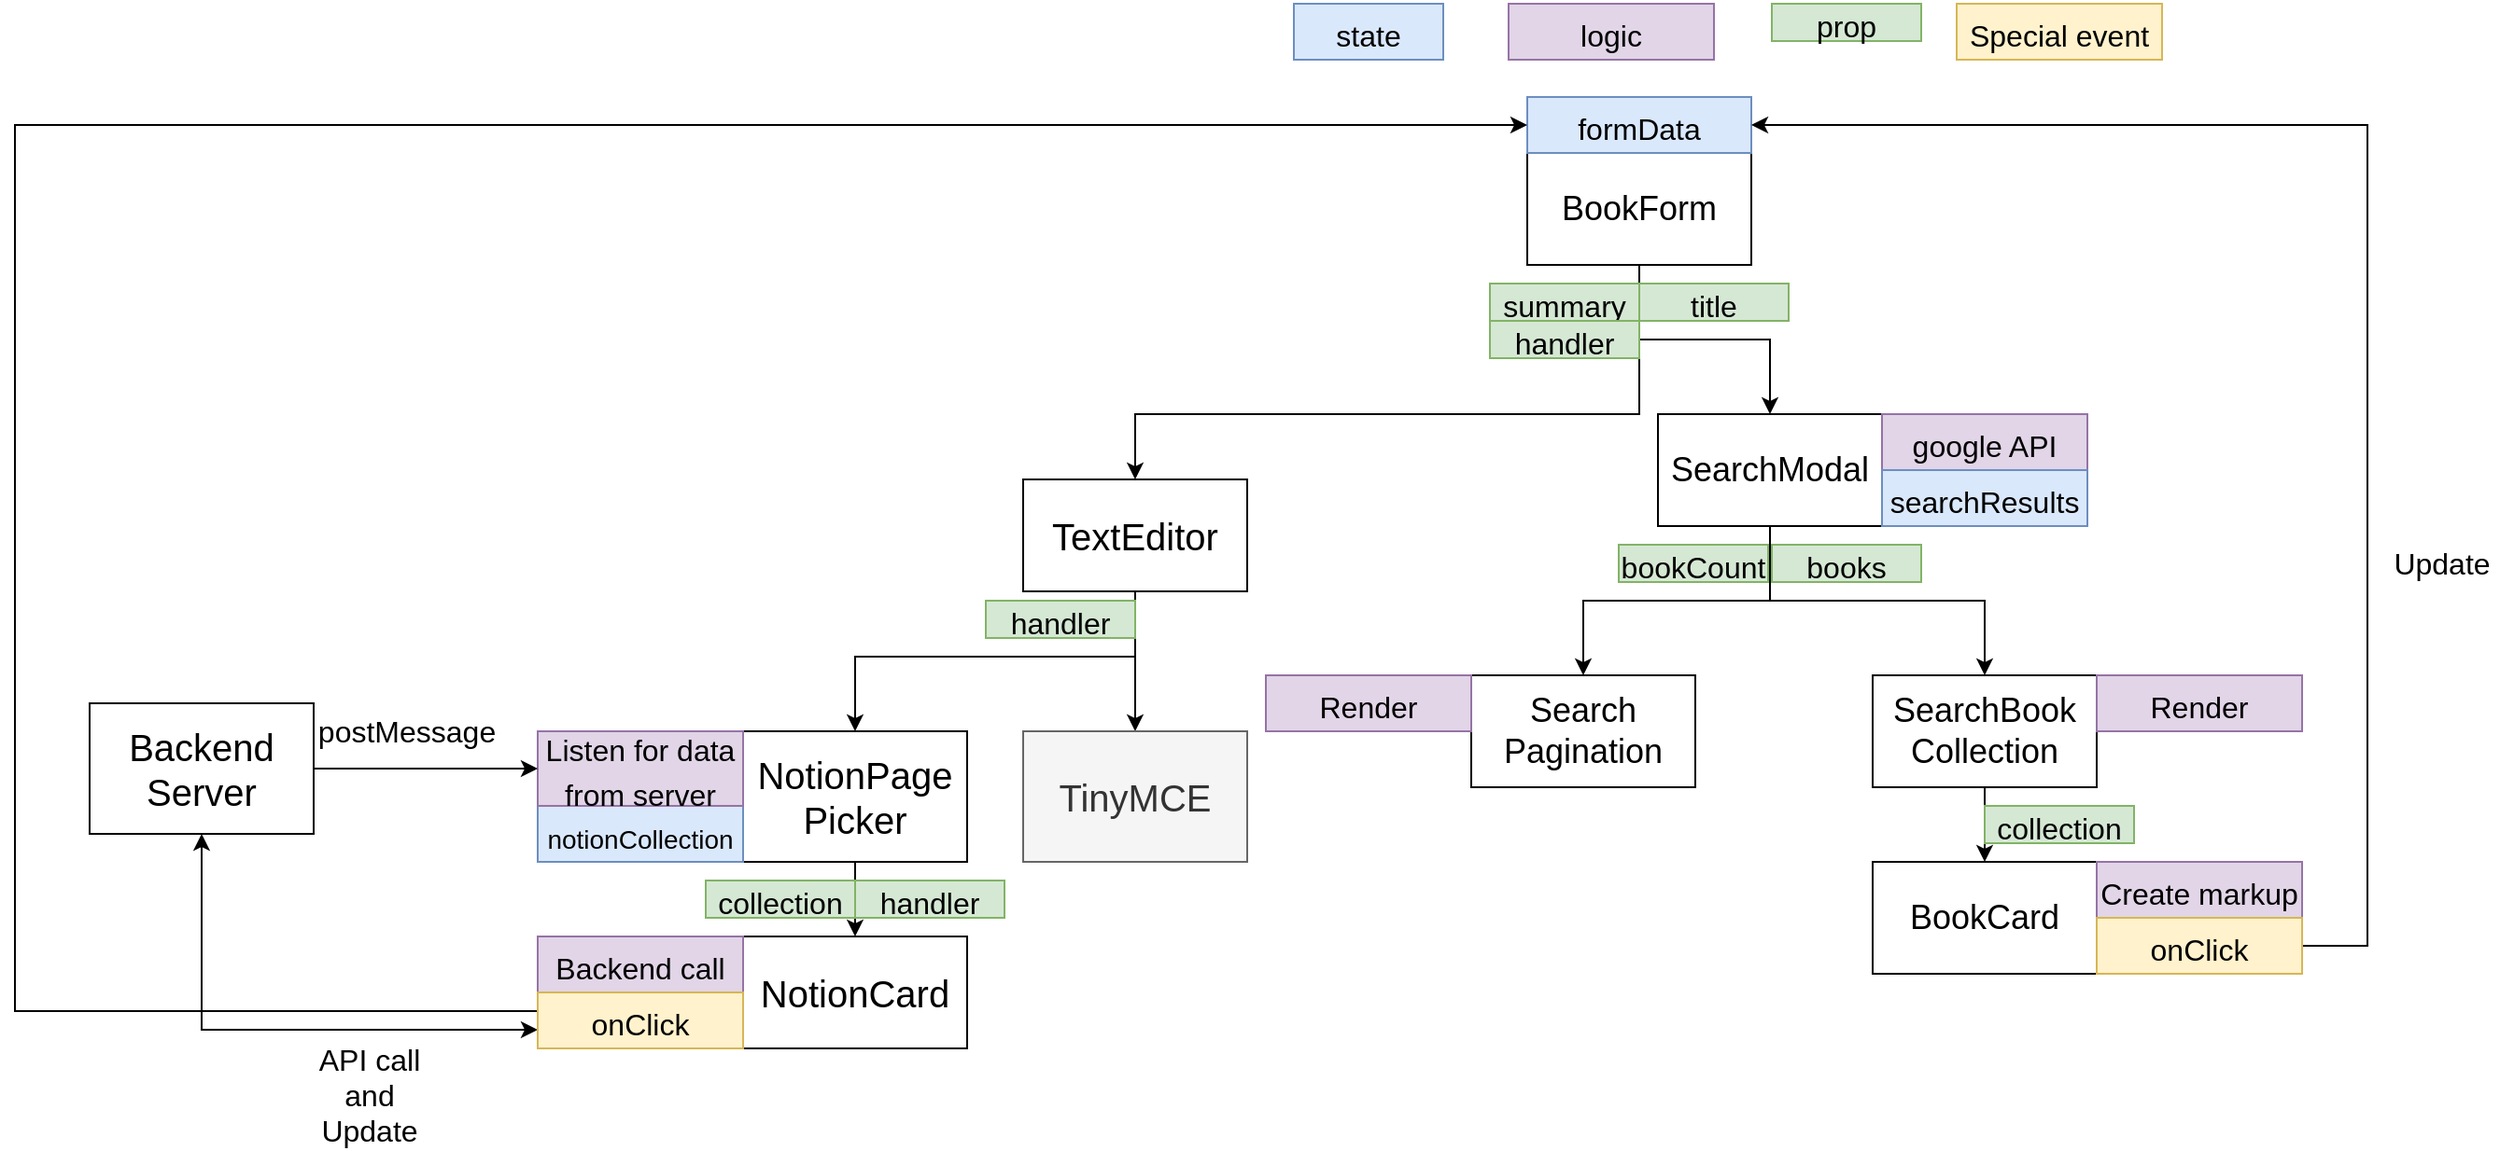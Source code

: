 <mxfile version="19.0.3" type="device"><diagram id="dOCJc_TiugMEIECOGaRp" name="Page-1"><mxGraphModel dx="1888" dy="649" grid="1" gridSize="10" guides="1" tooltips="1" connect="1" arrows="1" fold="1" page="1" pageScale="1" pageWidth="850" pageHeight="1100" math="0" shadow="0"><root><mxCell id="0"/><mxCell id="1" parent="0"/><mxCell id="hMF-fRqCWcI_cSFmfncq-7" value="" style="edgeStyle=orthogonalEdgeStyle;rounded=0;orthogonalLoop=1;jettySize=auto;html=1;fontSize=15;" parent="1" source="hMF-fRqCWcI_cSFmfncq-2" target="hMF-fRqCWcI_cSFmfncq-4" edge="1"><mxGeometry relative="1" as="geometry"/></mxCell><mxCell id="hMF-fRqCWcI_cSFmfncq-2" value="&lt;font style=&quot;font-size: 18px;&quot;&gt;BookForm&lt;/font&gt;" style="rounded=0;whiteSpace=wrap;html=1;" parent="1" vertex="1"><mxGeometry x="380" y="100" width="120" height="60" as="geometry"/></mxCell><mxCell id="hMF-fRqCWcI_cSFmfncq-33" style="edgeStyle=orthogonalEdgeStyle;rounded=0;orthogonalLoop=1;jettySize=auto;html=1;entryX=0.5;entryY=1;entryDx=0;entryDy=0;fontSize=16;endArrow=none;endFill=0;startArrow=classic;startFill=1;" parent="1" source="hMF-fRqCWcI_cSFmfncq-3" target="hMF-fRqCWcI_cSFmfncq-2" edge="1"><mxGeometry relative="1" as="geometry"><Array as="points"><mxPoint x="170" y="240"/><mxPoint x="440" y="240"/></Array></mxGeometry></mxCell><mxCell id="hMF-fRqCWcI_cSFmfncq-38" style="edgeStyle=orthogonalEdgeStyle;rounded=0;orthogonalLoop=1;jettySize=auto;html=1;fontSize=16;startArrow=none;startFill=0;endArrow=classic;endFill=1;" parent="1" source="hMF-fRqCWcI_cSFmfncq-3" target="hMF-fRqCWcI_cSFmfncq-37" edge="1"><mxGeometry relative="1" as="geometry"><Array as="points"><mxPoint x="170" y="370"/><mxPoint x="20" y="370"/></Array></mxGeometry></mxCell><mxCell id="hMF-fRqCWcI_cSFmfncq-3" value="&lt;span style=&quot;font-size: 20px;&quot;&gt;TextEditor&lt;/span&gt;" style="rounded=0;whiteSpace=wrap;html=1;" parent="1" vertex="1"><mxGeometry x="110" y="275" width="120" height="60" as="geometry"/></mxCell><mxCell id="hMF-fRqCWcI_cSFmfncq-13" value="" style="edgeStyle=orthogonalEdgeStyle;rounded=0;orthogonalLoop=1;jettySize=auto;html=1;fontSize=18;" parent="1" source="hMF-fRqCWcI_cSFmfncq-4" target="hMF-fRqCWcI_cSFmfncq-12" edge="1"><mxGeometry relative="1" as="geometry"/></mxCell><mxCell id="hMF-fRqCWcI_cSFmfncq-15" style="edgeStyle=orthogonalEdgeStyle;rounded=0;orthogonalLoop=1;jettySize=auto;html=1;entryX=0.5;entryY=0;entryDx=0;entryDy=0;fontSize=18;" parent="1" source="hMF-fRqCWcI_cSFmfncq-4" target="hMF-fRqCWcI_cSFmfncq-11" edge="1"><mxGeometry relative="1" as="geometry"/></mxCell><mxCell id="hMF-fRqCWcI_cSFmfncq-4" value="&lt;font style=&quot;font-size: 18px;&quot;&gt;SearchModal&lt;/font&gt;" style="rounded=0;whiteSpace=wrap;html=1;" parent="1" vertex="1"><mxGeometry x="450" y="240" width="120" height="60" as="geometry"/></mxCell><mxCell id="hMF-fRqCWcI_cSFmfncq-5" value="&lt;font style=&quot;font-size: 16px;&quot;&gt;formData&lt;/font&gt;" style="rounded=0;whiteSpace=wrap;html=1;fontSize=20;fillColor=#dae8fc;strokeColor=#6c8ebf;" parent="1" vertex="1"><mxGeometry x="380" y="70" width="120" height="30" as="geometry"/></mxCell><mxCell id="hMF-fRqCWcI_cSFmfncq-6" value="&lt;span style=&quot;font-size: 16px;&quot;&gt;google API&lt;/span&gt;" style="rounded=0;whiteSpace=wrap;html=1;fontSize=20;fillColor=#e1d5e7;strokeColor=#9673a6;" parent="1" vertex="1"><mxGeometry x="570" y="240" width="110" height="30" as="geometry"/></mxCell><mxCell id="hMF-fRqCWcI_cSFmfncq-8" value="&lt;font style=&quot;font-size: 16px;&quot;&gt;title&lt;/font&gt;" style="rounded=0;whiteSpace=wrap;html=1;fontSize=20;fillColor=#d5e8d4;strokeColor=#82b366;" parent="1" vertex="1"><mxGeometry x="440" y="170" width="80" height="20" as="geometry"/></mxCell><mxCell id="hMF-fRqCWcI_cSFmfncq-10" value="&lt;span style=&quot;font-size: 16px;&quot;&gt;searchResults&lt;/span&gt;" style="rounded=0;whiteSpace=wrap;html=1;fontSize=20;fillColor=#dae8fc;strokeColor=#6c8ebf;" parent="1" vertex="1"><mxGeometry x="570" y="270" width="110" height="30" as="geometry"/></mxCell><mxCell id="hMF-fRqCWcI_cSFmfncq-22" value="" style="edgeStyle=orthogonalEdgeStyle;rounded=0;orthogonalLoop=1;jettySize=auto;html=1;fontSize=16;" parent="1" source="hMF-fRqCWcI_cSFmfncq-11" target="hMF-fRqCWcI_cSFmfncq-20" edge="1"><mxGeometry relative="1" as="geometry"/></mxCell><mxCell id="hMF-fRqCWcI_cSFmfncq-11" value="&lt;span style=&quot;font-size: 18px;&quot;&gt;SearchBook&lt;br&gt;Collection&lt;/span&gt;" style="rounded=0;whiteSpace=wrap;html=1;" parent="1" vertex="1"><mxGeometry x="565" y="380" width="120" height="60" as="geometry"/></mxCell><mxCell id="hMF-fRqCWcI_cSFmfncq-12" value="&lt;font style=&quot;font-size: 18px;&quot;&gt;Search&lt;br&gt;Pagination&lt;/font&gt;" style="rounded=0;whiteSpace=wrap;html=1;" parent="1" vertex="1"><mxGeometry x="350" y="380" width="120" height="60" as="geometry"/></mxCell><mxCell id="hMF-fRqCWcI_cSFmfncq-16" value="&lt;font style=&quot;font-size: 16px;&quot;&gt;books&lt;/font&gt;" style="rounded=0;whiteSpace=wrap;html=1;fontSize=20;fillColor=#d5e8d4;strokeColor=#82b366;" parent="1" vertex="1"><mxGeometry x="511" y="310" width="80" height="20" as="geometry"/></mxCell><mxCell id="hMF-fRqCWcI_cSFmfncq-17" value="&lt;font style=&quot;font-size: 16px;&quot;&gt;bookCount&lt;/font&gt;" style="rounded=0;whiteSpace=wrap;html=1;fontSize=20;fillColor=#d5e8d4;strokeColor=#82b366;" parent="1" vertex="1"><mxGeometry x="429" y="310" width="80" height="20" as="geometry"/></mxCell><mxCell id="hMF-fRqCWcI_cSFmfncq-19" value="&lt;font style=&quot;font-size: 16px;&quot;&gt;Render&lt;/font&gt;" style="rounded=0;whiteSpace=wrap;html=1;fontSize=20;fillColor=#e1d5e7;strokeColor=#9673a6;" parent="1" vertex="1"><mxGeometry x="240" y="380" width="110" height="30" as="geometry"/></mxCell><mxCell id="hMF-fRqCWcI_cSFmfncq-20" value="&lt;span style=&quot;font-size: 18px;&quot;&gt;BookCard&lt;/span&gt;" style="rounded=0;whiteSpace=wrap;html=1;" parent="1" vertex="1"><mxGeometry x="565" y="480" width="120" height="60" as="geometry"/></mxCell><mxCell id="hMF-fRqCWcI_cSFmfncq-21" value="&lt;font style=&quot;font-size: 16px;&quot;&gt;Render&lt;/font&gt;" style="rounded=0;whiteSpace=wrap;html=1;fontSize=20;fillColor=#e1d5e7;strokeColor=#9673a6;" parent="1" vertex="1"><mxGeometry x="685" y="380" width="110" height="30" as="geometry"/></mxCell><mxCell id="hMF-fRqCWcI_cSFmfncq-23" value="&lt;font style=&quot;font-size: 16px;&quot;&gt;Create markup&lt;/font&gt;" style="rounded=0;whiteSpace=wrap;html=1;fontSize=20;fillColor=#e1d5e7;strokeColor=#9673a6;" parent="1" vertex="1"><mxGeometry x="685" y="480" width="110" height="30" as="geometry"/></mxCell><mxCell id="hMF-fRqCWcI_cSFmfncq-24" value="&lt;font style=&quot;font-size: 16px;&quot;&gt;state&lt;/font&gt;" style="rounded=0;whiteSpace=wrap;html=1;fontSize=20;fillColor=#dae8fc;strokeColor=#6c8ebf;" parent="1" vertex="1"><mxGeometry x="255" y="20" width="80" height="30" as="geometry"/></mxCell><mxCell id="hMF-fRqCWcI_cSFmfncq-26" value="&lt;span style=&quot;font-size: 16px;&quot;&gt;logic&lt;/span&gt;" style="rounded=0;whiteSpace=wrap;html=1;fontSize=20;fillColor=#e1d5e7;strokeColor=#9673a6;" parent="1" vertex="1"><mxGeometry x="370" y="20" width="110" height="30" as="geometry"/></mxCell><mxCell id="hMF-fRqCWcI_cSFmfncq-27" value="&lt;font style=&quot;font-size: 16px;&quot;&gt;prop&lt;/font&gt;" style="rounded=0;whiteSpace=wrap;html=1;fontSize=20;fillColor=#d5e8d4;strokeColor=#82b366;" parent="1" vertex="1"><mxGeometry x="511" y="20" width="80" height="20" as="geometry"/></mxCell><mxCell id="hMF-fRqCWcI_cSFmfncq-29" style="edgeStyle=orthogonalEdgeStyle;rounded=0;orthogonalLoop=1;jettySize=auto;html=1;entryX=1;entryY=0.5;entryDx=0;entryDy=0;fontSize=16;" parent="1" source="hMF-fRqCWcI_cSFmfncq-28" target="hMF-fRqCWcI_cSFmfncq-5" edge="1"><mxGeometry relative="1" as="geometry"><Array as="points"><mxPoint x="830" y="525"/><mxPoint x="830" y="85"/></Array></mxGeometry></mxCell><mxCell id="hMF-fRqCWcI_cSFmfncq-28" value="&lt;font style=&quot;font-size: 16px;&quot;&gt;onClick&lt;/font&gt;" style="rounded=0;whiteSpace=wrap;html=1;fontSize=20;fillColor=#fff2cc;strokeColor=#d6b656;" parent="1" vertex="1"><mxGeometry x="685" y="510" width="110" height="30" as="geometry"/></mxCell><mxCell id="hMF-fRqCWcI_cSFmfncq-30" value="Update" style="text;html=1;strokeColor=none;fillColor=none;align=center;verticalAlign=middle;whiteSpace=wrap;rounded=0;fontSize=16;" parent="1" vertex="1"><mxGeometry x="840" y="305" width="60" height="30" as="geometry"/></mxCell><mxCell id="hMF-fRqCWcI_cSFmfncq-31" value="&lt;font style=&quot;font-size: 16px;&quot;&gt;Special event&lt;/font&gt;" style="rounded=0;whiteSpace=wrap;html=1;fontSize=20;fillColor=#fff2cc;strokeColor=#d6b656;" parent="1" vertex="1"><mxGeometry x="610" y="20" width="110" height="30" as="geometry"/></mxCell><mxCell id="hMF-fRqCWcI_cSFmfncq-35" value="&lt;font style=&quot;font-size: 16px;&quot;&gt;summary&lt;/font&gt;" style="rounded=0;whiteSpace=wrap;html=1;fontSize=20;fillColor=#d5e8d4;strokeColor=#82b366;" parent="1" vertex="1"><mxGeometry x="360" y="170" width="80" height="20" as="geometry"/></mxCell><mxCell id="hMF-fRqCWcI_cSFmfncq-65" value="" style="edgeStyle=orthogonalEdgeStyle;rounded=0;orthogonalLoop=1;jettySize=auto;html=1;fontSize=16;startArrow=classic;startFill=1;endArrow=none;endFill=0;entryX=1;entryY=0;entryDx=0;entryDy=0;" parent="1" source="hMF-fRqCWcI_cSFmfncq-36" target="hMF-fRqCWcI_cSFmfncq-40" edge="1"><mxGeometry relative="1" as="geometry"><Array as="points"><mxPoint x="170" y="380"/><mxPoint x="170" y="380"/></Array></mxGeometry></mxCell><mxCell id="hMF-fRqCWcI_cSFmfncq-36" value="&lt;span style=&quot;font-size: 20px;&quot;&gt;TinyMCE&lt;/span&gt;" style="rounded=0;whiteSpace=wrap;html=1;fillColor=#f5f5f5;fontColor=#333333;strokeColor=#666666;" parent="1" vertex="1"><mxGeometry x="110" y="410" width="120" height="70" as="geometry"/></mxCell><mxCell id="hMF-fRqCWcI_cSFmfncq-46" value="" style="edgeStyle=orthogonalEdgeStyle;rounded=0;orthogonalLoop=1;jettySize=auto;html=1;fontSize=16;startArrow=none;startFill=0;endArrow=classic;endFill=1;" parent="1" source="hMF-fRqCWcI_cSFmfncq-37" target="hMF-fRqCWcI_cSFmfncq-41" edge="1"><mxGeometry relative="1" as="geometry"/></mxCell><mxCell id="hMF-fRqCWcI_cSFmfncq-37" value="&lt;span style=&quot;font-size: 20px;&quot;&gt;NotionPage&lt;br&gt;Picker&lt;/span&gt;" style="rounded=0;whiteSpace=wrap;html=1;" parent="1" vertex="1"><mxGeometry x="-40" y="410" width="120" height="70" as="geometry"/></mxCell><mxCell id="hMF-fRqCWcI_cSFmfncq-39" value="&lt;font style=&quot;font-size: 16px;&quot;&gt;handler&lt;/font&gt;" style="rounded=0;whiteSpace=wrap;html=1;fontSize=20;fillColor=#d5e8d4;strokeColor=#82b366;" parent="1" vertex="1"><mxGeometry x="360" y="190" width="80" height="20" as="geometry"/></mxCell><mxCell id="hMF-fRqCWcI_cSFmfncq-40" value="&lt;font style=&quot;font-size: 16px;&quot;&gt;handler&lt;/font&gt;" style="rounded=0;whiteSpace=wrap;html=1;fontSize=20;fillColor=#d5e8d4;strokeColor=#82b366;" parent="1" vertex="1"><mxGeometry x="90" y="340" width="80" height="20" as="geometry"/></mxCell><mxCell id="hMF-fRqCWcI_cSFmfncq-41" value="&lt;span style=&quot;font-size: 20px;&quot;&gt;NotionCard&lt;/span&gt;" style="rounded=0;whiteSpace=wrap;html=1;" parent="1" vertex="1"><mxGeometry x="-40" y="520" width="120" height="60" as="geometry"/></mxCell><mxCell id="hMF-fRqCWcI_cSFmfncq-42" value="&lt;font style=&quot;font-size: 14px;&quot;&gt;notionCollection&lt;/font&gt;" style="rounded=0;whiteSpace=wrap;html=1;fontSize=20;fillColor=#dae8fc;strokeColor=#6c8ebf;" parent="1" vertex="1"><mxGeometry x="-150" y="450" width="110" height="30" as="geometry"/></mxCell><mxCell id="hMF-fRqCWcI_cSFmfncq-43" value="&lt;div style=&quot;&quot;&gt;&lt;span style=&quot;background-color: initial;&quot;&gt;&lt;font style=&quot;font-size: 16px;&quot;&gt;Listen for data from server&lt;/font&gt;&lt;/span&gt;&lt;/div&gt;" style="rounded=0;whiteSpace=wrap;html=1;fontSize=20;fillColor=#e1d5e7;strokeColor=#9673a6;align=center;" parent="1" vertex="1"><mxGeometry x="-150" y="410" width="110" height="40" as="geometry"/></mxCell><mxCell id="hMF-fRqCWcI_cSFmfncq-45" style="edgeStyle=orthogonalEdgeStyle;rounded=0;orthogonalLoop=1;jettySize=auto;html=1;entryX=0;entryY=0.5;entryDx=0;entryDy=0;fontSize=16;startArrow=none;startFill=0;endArrow=classic;endFill=1;" parent="1" source="hMF-fRqCWcI_cSFmfncq-44" target="hMF-fRqCWcI_cSFmfncq-43" edge="1"><mxGeometry relative="1" as="geometry"/></mxCell><mxCell id="hMF-fRqCWcI_cSFmfncq-44" value="&lt;span style=&quot;font-size: 20px;&quot;&gt;Backend Server&lt;/span&gt;" style="rounded=0;whiteSpace=wrap;html=1;" parent="1" vertex="1"><mxGeometry x="-390" y="395" width="120" height="70" as="geometry"/></mxCell><mxCell id="hMF-fRqCWcI_cSFmfncq-48" value="&lt;font style=&quot;font-size: 16px;&quot;&gt;collection&lt;/font&gt;" style="rounded=0;whiteSpace=wrap;html=1;fontSize=20;fillColor=#d5e8d4;strokeColor=#82b366;" parent="1" vertex="1"><mxGeometry x="-60" y="490" width="80" height="20" as="geometry"/></mxCell><mxCell id="hMF-fRqCWcI_cSFmfncq-49" value="&lt;span style=&quot;font-size: 16px;&quot;&gt;Backend call&lt;/span&gt;" style="rounded=0;whiteSpace=wrap;html=1;fontSize=20;fillColor=#e1d5e7;strokeColor=#9673a6;" parent="1" vertex="1"><mxGeometry x="-150" y="520" width="110" height="30" as="geometry"/></mxCell><mxCell id="hMF-fRqCWcI_cSFmfncq-50" value="postMessage" style="text;html=1;strokeColor=none;fillColor=none;align=center;verticalAlign=middle;whiteSpace=wrap;rounded=0;fontSize=16;" parent="1" vertex="1"><mxGeometry x="-250" y="395" width="60" height="30" as="geometry"/></mxCell><mxCell id="hMF-fRqCWcI_cSFmfncq-51" value="&lt;font style=&quot;font-size: 16px;&quot;&gt;collection&lt;/font&gt;" style="rounded=0;whiteSpace=wrap;html=1;fontSize=20;fillColor=#d5e8d4;strokeColor=#82b366;" parent="1" vertex="1"><mxGeometry x="625" y="450" width="80" height="20" as="geometry"/></mxCell><mxCell id="hMF-fRqCWcI_cSFmfncq-52" value="&lt;font style=&quot;font-size: 16px;&quot;&gt;handler&lt;/font&gt;" style="rounded=0;whiteSpace=wrap;html=1;fontSize=20;fillColor=#d5e8d4;strokeColor=#82b366;" parent="1" vertex="1"><mxGeometry x="20" y="490" width="80" height="20" as="geometry"/></mxCell><mxCell id="hMF-fRqCWcI_cSFmfncq-59" style="edgeStyle=orthogonalEdgeStyle;rounded=0;orthogonalLoop=1;jettySize=auto;html=1;entryX=0.5;entryY=1;entryDx=0;entryDy=0;fontSize=16;startArrow=classic;startFill=1;endArrow=classic;endFill=1;" parent="1" source="hMF-fRqCWcI_cSFmfncq-54" target="hMF-fRqCWcI_cSFmfncq-44" edge="1"><mxGeometry relative="1" as="geometry"><Array as="points"><mxPoint x="-330" y="570"/></Array></mxGeometry></mxCell><mxCell id="hMF-fRqCWcI_cSFmfncq-62" style="edgeStyle=orthogonalEdgeStyle;rounded=0;orthogonalLoop=1;jettySize=auto;html=1;entryX=0;entryY=0.5;entryDx=0;entryDy=0;fontSize=16;startArrow=none;startFill=0;endArrow=classic;endFill=1;" parent="1" source="hMF-fRqCWcI_cSFmfncq-54" target="hMF-fRqCWcI_cSFmfncq-5" edge="1"><mxGeometry relative="1" as="geometry"><Array as="points"><mxPoint x="-430" y="560"/><mxPoint x="-430" y="85"/></Array></mxGeometry></mxCell><mxCell id="hMF-fRqCWcI_cSFmfncq-54" value="&lt;font style=&quot;font-size: 16px;&quot;&gt;onClick&lt;/font&gt;" style="rounded=0;whiteSpace=wrap;html=1;fontSize=20;fillColor=#fff2cc;strokeColor=#d6b656;" parent="1" vertex="1"><mxGeometry x="-150" y="550" width="110" height="30" as="geometry"/></mxCell><mxCell id="hMF-fRqCWcI_cSFmfncq-56" value="API call and&lt;br&gt;Update" style="text;html=1;strokeColor=none;fillColor=none;align=center;verticalAlign=middle;whiteSpace=wrap;rounded=0;fontSize=16;" parent="1" vertex="1"><mxGeometry x="-270" y="590" width="60" height="30" as="geometry"/></mxCell></root></mxGraphModel></diagram></mxfile>